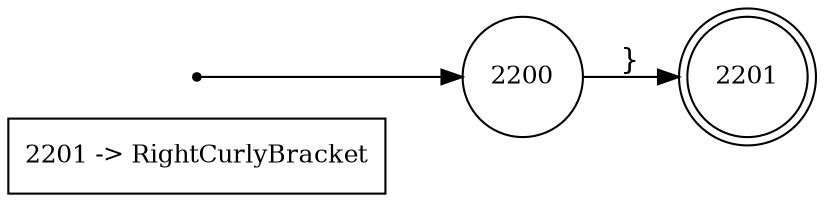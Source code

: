 digraph finite_state_machine {
	rankdir=LR;
	size="8,5"

	node [shape = rectangle, label="2201 -> RightCurlyBracket", fontsize=12] token2201;

	node [shape = circle, label="2200", fontsize=12, color=black] 2200;
	node [shape = doublecircle, label="2201", fontsize=12, color=black] 2201;

	node [shape = point, color=black] q0;
	q0	->	2200;

	2200	->	2201	[ label = "}" ];
}
